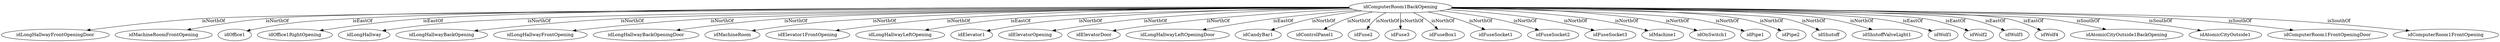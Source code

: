 strict digraph  {
idComputerRoom1BackOpening [node_type=entity_node];
idLongHallwayFrontOpeningDoor [node_type=entity_node];
idMachineRoomFrontOpening [node_type=entity_node];
idOffice1 [node_type=entity_node];
idOffice1RightOpening [node_type=entity_node];
idLongHallway [node_type=entity_node];
idLongHallwayBackOpening [node_type=entity_node];
idLongHallwayFrontOpening [node_type=entity_node];
idLongHallwayBackOpeningDoor [node_type=entity_node];
idMachineRoom [node_type=entity_node];
idElevator1FrontOpening [node_type=entity_node];
idLongHallwayLeftOpening [node_type=entity_node];
idElevator1 [node_type=entity_node];
idElevatorOpening [node_type=entity_node];
idElevatorDoor [node_type=entity_node];
idLongHallwayLeftOpeningDoor [node_type=entity_node];
idCandyBar1 [node_type=entity_node];
idControlPanel1 [node_type=entity_node];
idFuse2 [node_type=entity_node];
idFuse3 [node_type=entity_node];
idFuseBox1 [node_type=entity_node];
idFuseSocket1 [node_type=entity_node];
idFuseSocket2 [node_type=entity_node];
idFuseSocket3 [node_type=entity_node];
idMachine1 [node_type=entity_node];
idOnSwitch1 [node_type=entity_node];
idPipe1 [node_type=entity_node];
idPipe2 [node_type=entity_node];
idShutoff [node_type=entity_node];
idShutoffValveLight1 [node_type=entity_node];
idWolf1 [node_type=entity_node];
idWolf2 [node_type=entity_node];
idWolf3 [node_type=entity_node];
idWolf4 [node_type=entity_node];
idAtomicCityOutside1BackOpening [node_type=entity_node];
idAtomicCityOutside1 [node_type=entity_node];
idComputerRoom1FrontOpeningDoor [node_type=entity_node];
idComputerRoom1FrontOpening [node_type=entity_node];
idComputerRoom1BackOpening -> idLongHallwayFrontOpeningDoor  [edge_type=relationship, label=isNorthOf];
idComputerRoom1BackOpening -> idMachineRoomFrontOpening  [edge_type=relationship, label=isNorthOf];
idComputerRoom1BackOpening -> idOffice1  [edge_type=relationship, label=isEastOf];
idComputerRoom1BackOpening -> idOffice1RightOpening  [edge_type=relationship, label=isEastOf];
idComputerRoom1BackOpening -> idLongHallway  [edge_type=relationship, label=isNorthOf];
idComputerRoom1BackOpening -> idLongHallwayBackOpening  [edge_type=relationship, label=isNorthOf];
idComputerRoom1BackOpening -> idLongHallwayFrontOpening  [edge_type=relationship, label=isNorthOf];
idComputerRoom1BackOpening -> idLongHallwayBackOpeningDoor  [edge_type=relationship, label=isNorthOf];
idComputerRoom1BackOpening -> idMachineRoom  [edge_type=relationship, label=isNorthOf];
idComputerRoom1BackOpening -> idElevator1FrontOpening  [edge_type=relationship, label=isNorthOf];
idComputerRoom1BackOpening -> idLongHallwayLeftOpening  [edge_type=relationship, label=isEastOf];
idComputerRoom1BackOpening -> idElevator1  [edge_type=relationship, label=isNorthOf];
idComputerRoom1BackOpening -> idElevatorOpening  [edge_type=relationship, label=isNorthOf];
idComputerRoom1BackOpening -> idElevatorDoor  [edge_type=relationship, label=isNorthOf];
idComputerRoom1BackOpening -> idLongHallwayLeftOpeningDoor  [edge_type=relationship, label=isEastOf];
idComputerRoom1BackOpening -> idCandyBar1  [edge_type=relationship, label=isNorthOf];
idComputerRoom1BackOpening -> idControlPanel1  [edge_type=relationship, label=isNorthOf];
idComputerRoom1BackOpening -> idFuse2  [edge_type=relationship, label=isNorthOf];
idComputerRoom1BackOpening -> idFuse3  [edge_type=relationship, label=isNorthOf];
idComputerRoom1BackOpening -> idFuseBox1  [edge_type=relationship, label=isNorthOf];
idComputerRoom1BackOpening -> idFuseSocket1  [edge_type=relationship, label=isNorthOf];
idComputerRoom1BackOpening -> idFuseSocket2  [edge_type=relationship, label=isNorthOf];
idComputerRoom1BackOpening -> idFuseSocket3  [edge_type=relationship, label=isNorthOf];
idComputerRoom1BackOpening -> idMachine1  [edge_type=relationship, label=isNorthOf];
idComputerRoom1BackOpening -> idOnSwitch1  [edge_type=relationship, label=isNorthOf];
idComputerRoom1BackOpening -> idPipe1  [edge_type=relationship, label=isNorthOf];
idComputerRoom1BackOpening -> idPipe2  [edge_type=relationship, label=isNorthOf];
idComputerRoom1BackOpening -> idShutoff  [edge_type=relationship, label=isNorthOf];
idComputerRoom1BackOpening -> idShutoffValveLight1  [edge_type=relationship, label=isNorthOf];
idComputerRoom1BackOpening -> idWolf1  [edge_type=relationship, label=isEastOf];
idComputerRoom1BackOpening -> idWolf2  [edge_type=relationship, label=isEastOf];
idComputerRoom1BackOpening -> idWolf3  [edge_type=relationship, label=isEastOf];
idComputerRoom1BackOpening -> idWolf4  [edge_type=relationship, label=isEastOf];
idComputerRoom1BackOpening -> idAtomicCityOutside1BackOpening  [edge_type=relationship, label=isSouthOf];
idComputerRoom1BackOpening -> idAtomicCityOutside1  [edge_type=relationship, label=isSouthOf];
idComputerRoom1BackOpening -> idComputerRoom1FrontOpeningDoor  [edge_type=relationship, label=isSouthOf];
idComputerRoom1BackOpening -> idComputerRoom1FrontOpening  [edge_type=relationship, label=isSouthOf];
}
